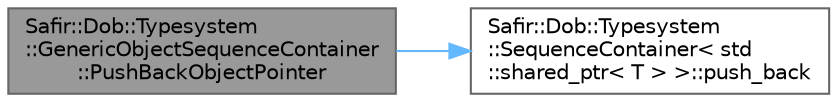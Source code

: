 digraph "Safir::Dob::Typesystem::GenericObjectSequenceContainer::PushBackObjectPointer"
{
 // LATEX_PDF_SIZE
  bgcolor="transparent";
  edge [fontname=Helvetica,fontsize=10,labelfontname=Helvetica,labelfontsize=10];
  node [fontname=Helvetica,fontsize=10,shape=box,height=0.2,width=0.4];
  rankdir="LR";
  Node1 [label="Safir::Dob::Typesystem\l::GenericObjectSequenceContainer\l::PushBackObjectPointer",height=0.2,width=0.4,color="gray40", fillcolor="grey60", style="filled", fontcolor="black",tooltip="Insert a new object last in the sequence."];
  Node1 -> Node2 [color="steelblue1",style="solid"];
  Node2 [label="Safir::Dob::Typesystem\l::SequenceContainer\< std\l::shared_ptr\< T \> \>::push_back",height=0.2,width=0.4,color="grey40", fillcolor="white", style="filled",URL="$a01527.html#afee79994a29fdbbbb8cead84a6cad909",tooltip="Insert a new value last in the sequence."];
}
